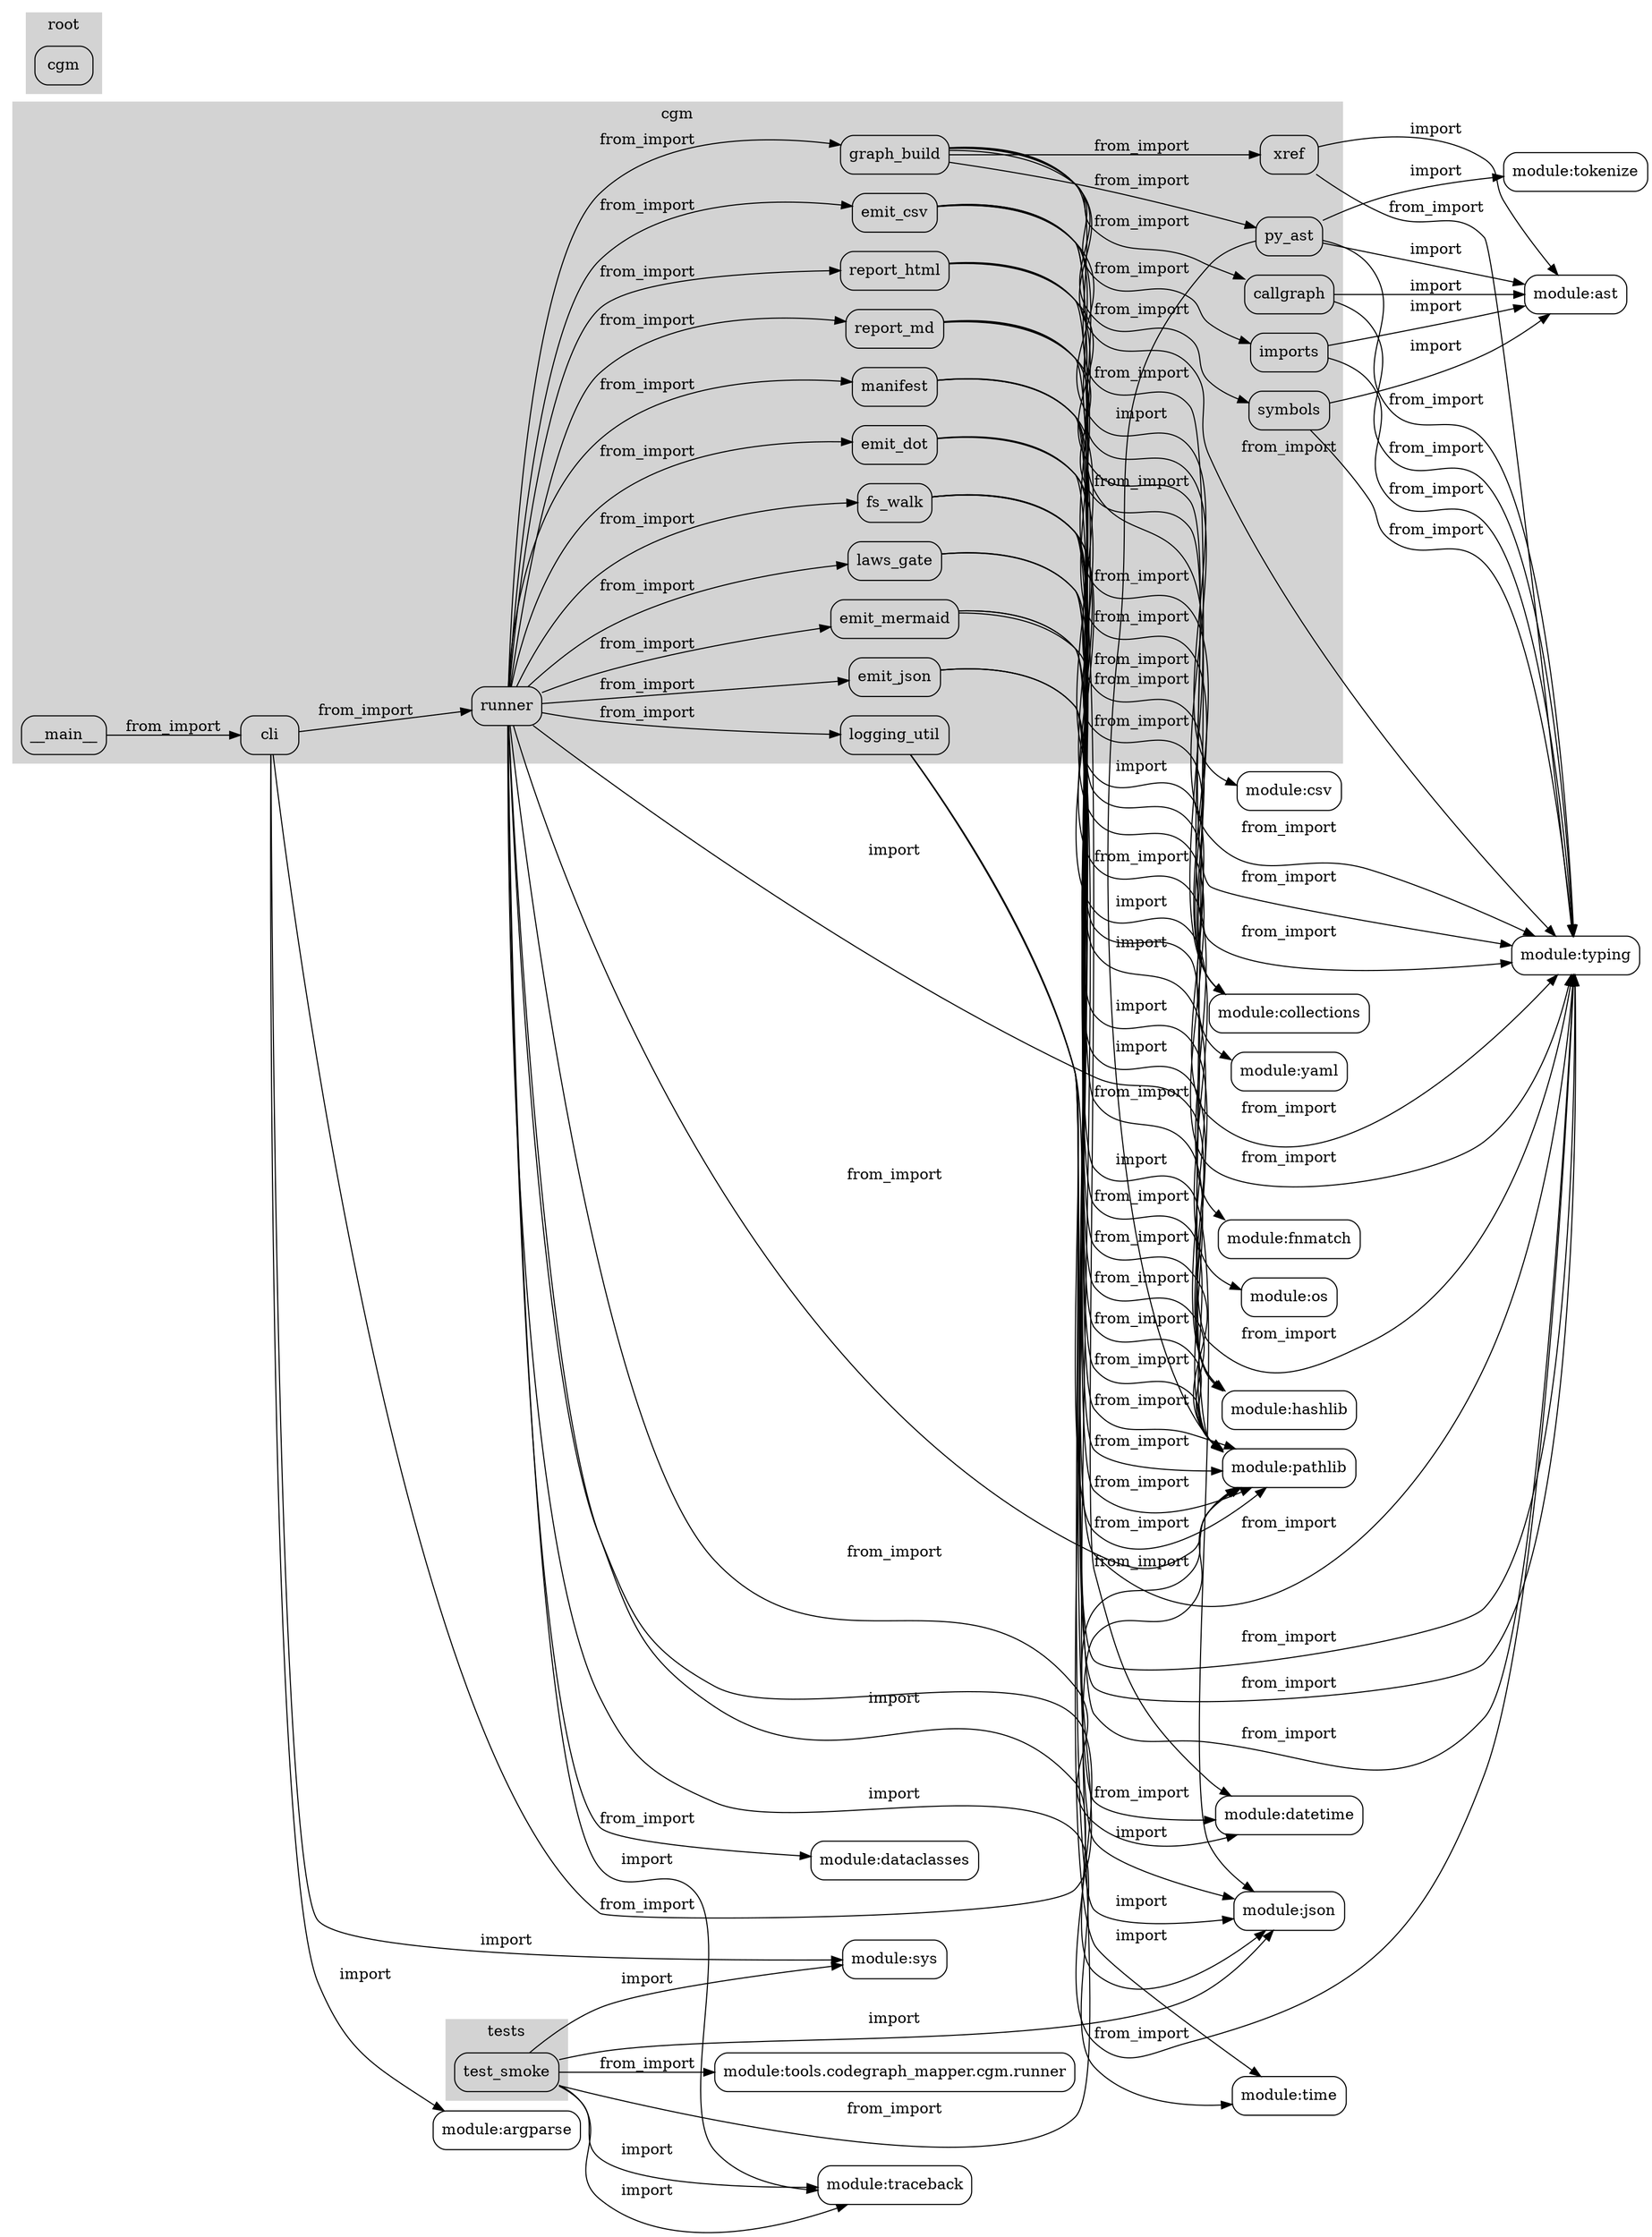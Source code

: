 digraph CodeGraph {
  rankdir=LR;
  node [shape=box, style=rounded];

  subgraph cluster_cgm {
    label="cgm";
    style=filled;
    color=lightgrey;

    "module:cgm.callgraph" [label="callgraph"];
    "module:cgm.cli" [label="cli"];
    "module:cgm.emit_csv" [label="emit_csv"];
    "module:cgm.emit_dot" [label="emit_dot"];
    "module:cgm.emit_json" [label="emit_json"];
    "module:cgm.emit_mermaid" [label="emit_mermaid"];
    "module:cgm.fs_walk" [label="fs_walk"];
    "module:cgm.graph_build" [label="graph_build"];
    "module:cgm.imports" [label="imports"];
    "module:cgm.laws_gate" [label="laws_gate"];
    "module:cgm.logging_util" [label="logging_util"];
    "module:cgm.manifest" [label="manifest"];
    "module:cgm.py_ast" [label="py_ast"];
    "module:cgm.report_html" [label="report_html"];
    "module:cgm.report_md" [label="report_md"];
    "module:cgm.runner" [label="runner"];
    "module:cgm.symbols" [label="symbols"];
    "module:cgm.xref" [label="xref"];
    "module:cgm.__main__" [label="__main__"];
  }

  subgraph cluster_root {
    label="root";
    style=filled;
    color=lightgrey;

    "module:cgm" [label="cgm"];
  }

  subgraph cluster_tests {
    label="tests";
    style=filled;
    color=lightgrey;

    "module:tests.test_smoke" [label="test_smoke"];
  }

  "module:cgm.callgraph" -> "module:ast" [label="import"];
  "module:cgm.callgraph" -> "module:typing" [label="from_import"];
  "module:cgm.cli" -> "module:sys" [label="import"];
  "module:cgm.cli" -> "module:argparse" [label="import"];
  "module:cgm.cli" -> "module:pathlib" [label="from_import"];
  "module:cgm.cli" -> "module:cgm.runner" [label="from_import"];
  "module:cgm.emit_csv" -> "module:csv" [label="import"];
  "module:cgm.emit_csv" -> "module:pathlib" [label="from_import"];
  "module:cgm.emit_csv" -> "module:typing" [label="from_import"];
  "module:cgm.emit_csv" -> "module:collections" [label="from_import"];
  "module:cgm.emit_csv" -> "module:json" [label="import"];
  "module:cgm.emit_dot" -> "module:pathlib" [label="from_import"];
  "module:cgm.emit_dot" -> "module:typing" [label="from_import"];
  "module:cgm.emit_dot" -> "module:collections" [label="from_import"];
  "module:cgm.emit_json" -> "module:json" [label="import"];
  "module:cgm.emit_json" -> "module:pathlib" [label="from_import"];
  "module:cgm.emit_json" -> "module:typing" [label="from_import"];
  "module:cgm.emit_mermaid" -> "module:pathlib" [label="from_import"];
  "module:cgm.emit_mermaid" -> "module:typing" [label="from_import"];
  "module:cgm.emit_mermaid" -> "module:collections" [label="from_import"];
  "module:cgm.fs_walk" -> "module:os" [label="import"];
  "module:cgm.fs_walk" -> "module:hashlib" [label="import"];
  "module:cgm.fs_walk" -> "module:pathlib" [label="from_import"];
  "module:cgm.fs_walk" -> "module:datetime" [label="from_import"];
  "module:cgm.fs_walk" -> "module:typing" [label="from_import"];
  "module:cgm.fs_walk" -> "module:fnmatch" [label="from_import"];
  "module:cgm.graph_build" -> "module:pathlib" [label="from_import"];
  "module:cgm.graph_build" -> "module:typing" [label="from_import"];
  "module:cgm.graph_build" -> "module:cgm.py_ast" [label="from_import"];
  "module:cgm.graph_build" -> "module:cgm.imports" [label="from_import"];
  "module:cgm.graph_build" -> "module:cgm.symbols" [label="from_import"];
  "module:cgm.graph_build" -> "module:cgm.callgraph" [label="from_import"];
  "module:cgm.graph_build" -> "module:cgm.xref" [label="from_import"];
  "module:cgm.imports" -> "module:ast" [label="import"];
  "module:cgm.imports" -> "module:typing" [label="from_import"];
  "module:cgm.laws_gate" -> "module:hashlib" [label="import"];
  "module:cgm.laws_gate" -> "module:pathlib" [label="from_import"];
  "module:cgm.laws_gate" -> "module:typing" [label="from_import"];
  "module:cgm.logging_util" -> "module:json" [label="import"];
  "module:cgm.logging_util" -> "module:time" [label="import"];
  "module:cgm.logging_util" -> "module:pathlib" [label="from_import"];
  "module:cgm.logging_util" -> "module:datetime" [label="from_import"];
  "module:cgm.logging_util" -> "module:typing" [label="from_import"];
  "module:cgm.manifest" -> "module:yaml" [label="import"];
  "module:cgm.manifest" -> "module:hashlib" [label="import"];
  "module:cgm.manifest" -> "module:pathlib" [label="from_import"];
  "module:cgm.manifest" -> "module:typing" [label="from_import"];
  "module:cgm.py_ast" -> "module:ast" [label="import"];
  "module:cgm.py_ast" -> "module:tokenize" [label="import"];
  "module:cgm.py_ast" -> "module:pathlib" [label="from_import"];
  "module:cgm.py_ast" -> "module:typing" [label="from_import"];
  "module:cgm.report_html" -> "module:pathlib" [label="from_import"];
  "module:cgm.report_html" -> "module:typing" [label="from_import"];
  "module:cgm.report_html" -> "module:collections" [label="from_import"];
  "module:cgm.report_md" -> "module:pathlib" [label="from_import"];
  "module:cgm.report_md" -> "module:typing" [label="from_import"];
  "module:cgm.report_md" -> "module:collections" [label="from_import"];
  "module:cgm.runner" -> "module:json" [label="import"];
  "module:cgm.runner" -> "module:hashlib" [label="import"];
  "module:cgm.runner" -> "module:time" [label="import"];
  "module:cgm.runner" -> "module:pathlib" [label="from_import"];
  "module:cgm.runner" -> "module:datetime" [label="from_import"];
  "module:cgm.runner" -> "module:dataclasses" [label="from_import"];
  "module:cgm.runner" -> "module:typing" [label="from_import"];
  "module:cgm.runner" -> "module:cgm.logging_util" [label="from_import"];
  "module:cgm.runner" -> "module:cgm.laws_gate" [label="from_import"];
  "module:cgm.runner" -> "module:cgm.manifest" [label="from_import"];
  "module:cgm.runner" -> "module:cgm.fs_walk" [label="from_import"];
  "module:cgm.runner" -> "module:cgm.graph_build" [label="from_import"];
  "module:cgm.runner" -> "module:cgm.emit_json" [label="from_import"];
  "module:cgm.runner" -> "module:cgm.emit_csv" [label="from_import"];
  "module:cgm.runner" -> "module:cgm.emit_dot" [label="from_import"];
  "module:cgm.runner" -> "module:cgm.emit_mermaid" [label="from_import"];
  "module:cgm.runner" -> "module:cgm.report_md" [label="from_import"];
  "module:cgm.runner" -> "module:cgm.report_html" [label="from_import"];
  "module:cgm.runner" -> "module:traceback" [label="import"];
  "module:cgm.symbols" -> "module:ast" [label="import"];
  "module:cgm.symbols" -> "module:typing" [label="from_import"];
  "module:cgm.xref" -> "module:ast" [label="import"];
  "module:cgm.xref" -> "module:typing" [label="from_import"];
  "module:cgm.__main__" -> "module:cgm.cli" [label="from_import"];
  "module:tests.test_smoke" -> "module:json" [label="import"];
  "module:tests.test_smoke" -> "module:sys" [label="import"];
  "module:tests.test_smoke" -> "module:pathlib" [label="from_import"];
  "module:tests.test_smoke" -> "module:tools.codegraph_mapper.cgm.runner" [label="from_import"];
  "module:tests.test_smoke" -> "module:traceback" [label="import"];
  "module:tests.test_smoke" -> "module:traceback" [label="import"];
}
